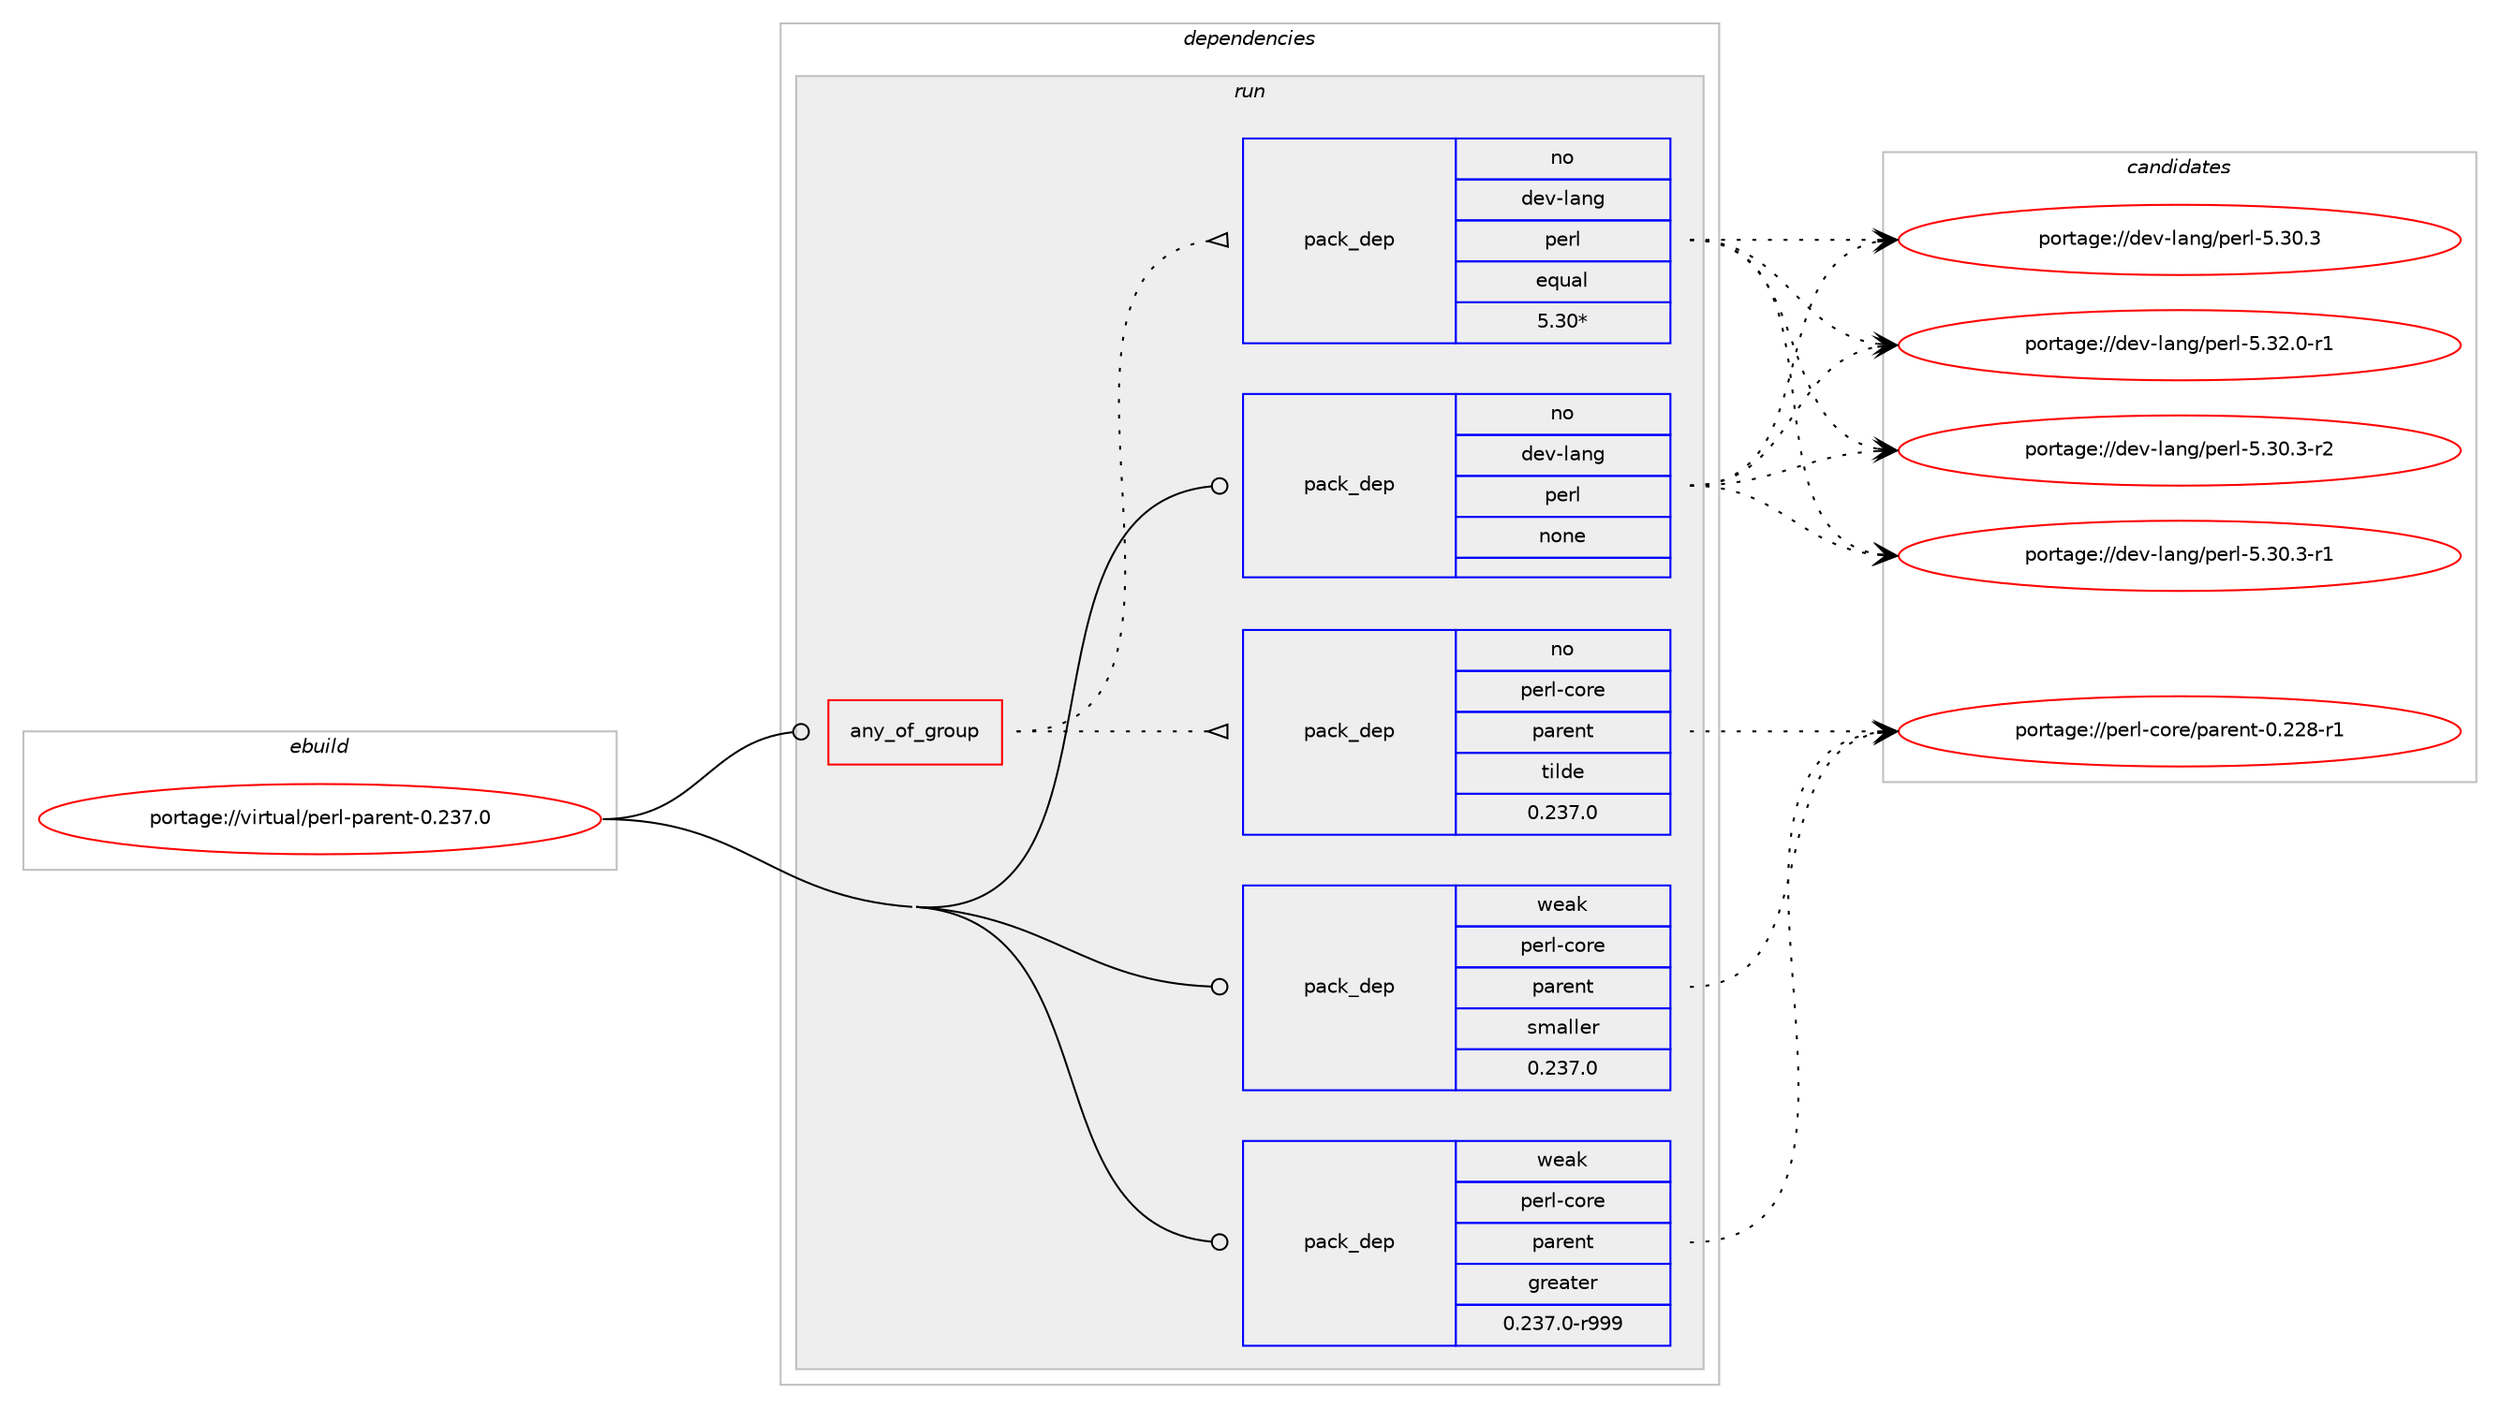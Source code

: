 digraph prolog {

# *************
# Graph options
# *************

newrank=true;
concentrate=true;
compound=true;
graph [rankdir=LR,fontname=Helvetica,fontsize=10,ranksep=1.5];#, ranksep=2.5, nodesep=0.2];
edge  [arrowhead=vee];
node  [fontname=Helvetica,fontsize=10];

# **********
# The ebuild
# **********

subgraph cluster_leftcol {
color=gray;
rank=same;
label=<<i>ebuild</i>>;
id [label="portage://virtual/perl-parent-0.237.0", color=red, width=4, href="../virtual/perl-parent-0.237.0.svg"];
}

# ****************
# The dependencies
# ****************

subgraph cluster_midcol {
color=gray;
label=<<i>dependencies</i>>;
subgraph cluster_compile {
fillcolor="#eeeeee";
style=filled;
label=<<i>compile</i>>;
}
subgraph cluster_compileandrun {
fillcolor="#eeeeee";
style=filled;
label=<<i>compile and run</i>>;
}
subgraph cluster_run {
fillcolor="#eeeeee";
style=filled;
label=<<i>run</i>>;
subgraph any25 {
dependency1286 [label=<<TABLE BORDER="0" CELLBORDER="1" CELLSPACING="0" CELLPADDING="4"><TR><TD CELLPADDING="10">any_of_group</TD></TR></TABLE>>, shape=none, color=red];subgraph pack1193 {
dependency1287 [label=<<TABLE BORDER="0" CELLBORDER="1" CELLSPACING="0" CELLPADDING="4" WIDTH="220"><TR><TD ROWSPAN="6" CELLPADDING="30">pack_dep</TD></TR><TR><TD WIDTH="110">no</TD></TR><TR><TD>dev-lang</TD></TR><TR><TD>perl</TD></TR><TR><TD>equal</TD></TR><TR><TD>5.30*</TD></TR></TABLE>>, shape=none, color=blue];
}
dependency1286:e -> dependency1287:w [weight=20,style="dotted",arrowhead="oinv"];
subgraph pack1194 {
dependency1288 [label=<<TABLE BORDER="0" CELLBORDER="1" CELLSPACING="0" CELLPADDING="4" WIDTH="220"><TR><TD ROWSPAN="6" CELLPADDING="30">pack_dep</TD></TR><TR><TD WIDTH="110">no</TD></TR><TR><TD>perl-core</TD></TR><TR><TD>parent</TD></TR><TR><TD>tilde</TD></TR><TR><TD>0.237.0</TD></TR></TABLE>>, shape=none, color=blue];
}
dependency1286:e -> dependency1288:w [weight=20,style="dotted",arrowhead="oinv"];
}
id:e -> dependency1286:w [weight=20,style="solid",arrowhead="odot"];
subgraph pack1195 {
dependency1289 [label=<<TABLE BORDER="0" CELLBORDER="1" CELLSPACING="0" CELLPADDING="4" WIDTH="220"><TR><TD ROWSPAN="6" CELLPADDING="30">pack_dep</TD></TR><TR><TD WIDTH="110">no</TD></TR><TR><TD>dev-lang</TD></TR><TR><TD>perl</TD></TR><TR><TD>none</TD></TR><TR><TD></TD></TR></TABLE>>, shape=none, color=blue];
}
id:e -> dependency1289:w [weight=20,style="solid",arrowhead="odot"];
subgraph pack1196 {
dependency1290 [label=<<TABLE BORDER="0" CELLBORDER="1" CELLSPACING="0" CELLPADDING="4" WIDTH="220"><TR><TD ROWSPAN="6" CELLPADDING="30">pack_dep</TD></TR><TR><TD WIDTH="110">weak</TD></TR><TR><TD>perl-core</TD></TR><TR><TD>parent</TD></TR><TR><TD>greater</TD></TR><TR><TD>0.237.0-r999</TD></TR></TABLE>>, shape=none, color=blue];
}
id:e -> dependency1290:w [weight=20,style="solid",arrowhead="odot"];
subgraph pack1197 {
dependency1291 [label=<<TABLE BORDER="0" CELLBORDER="1" CELLSPACING="0" CELLPADDING="4" WIDTH="220"><TR><TD ROWSPAN="6" CELLPADDING="30">pack_dep</TD></TR><TR><TD WIDTH="110">weak</TD></TR><TR><TD>perl-core</TD></TR><TR><TD>parent</TD></TR><TR><TD>smaller</TD></TR><TR><TD>0.237.0</TD></TR></TABLE>>, shape=none, color=blue];
}
id:e -> dependency1291:w [weight=20,style="solid",arrowhead="odot"];
}
}

# **************
# The candidates
# **************

subgraph cluster_choices {
rank=same;
color=gray;
label=<<i>candidates</i>>;

subgraph choice1193 {
color=black;
nodesep=1;
choice100101118451089711010347112101114108455346515046484511449 [label="portage://dev-lang/perl-5.32.0-r1", color=red, width=4,href="../dev-lang/perl-5.32.0-r1.svg"];
choice100101118451089711010347112101114108455346514846514511450 [label="portage://dev-lang/perl-5.30.3-r2", color=red, width=4,href="../dev-lang/perl-5.30.3-r2.svg"];
choice100101118451089711010347112101114108455346514846514511449 [label="portage://dev-lang/perl-5.30.3-r1", color=red, width=4,href="../dev-lang/perl-5.30.3-r1.svg"];
choice10010111845108971101034711210111410845534651484651 [label="portage://dev-lang/perl-5.30.3", color=red, width=4,href="../dev-lang/perl-5.30.3.svg"];
dependency1287:e -> choice100101118451089711010347112101114108455346515046484511449:w [style=dotted,weight="100"];
dependency1287:e -> choice100101118451089711010347112101114108455346514846514511450:w [style=dotted,weight="100"];
dependency1287:e -> choice100101118451089711010347112101114108455346514846514511449:w [style=dotted,weight="100"];
dependency1287:e -> choice10010111845108971101034711210111410845534651484651:w [style=dotted,weight="100"];
}
subgraph choice1194 {
color=black;
nodesep=1;
choice112101114108459911111410147112971141011101164548465050564511449 [label="portage://perl-core/parent-0.228-r1", color=red, width=4,href="../perl-core/parent-0.228-r1.svg"];
dependency1288:e -> choice112101114108459911111410147112971141011101164548465050564511449:w [style=dotted,weight="100"];
}
subgraph choice1195 {
color=black;
nodesep=1;
choice100101118451089711010347112101114108455346515046484511449 [label="portage://dev-lang/perl-5.32.0-r1", color=red, width=4,href="../dev-lang/perl-5.32.0-r1.svg"];
choice100101118451089711010347112101114108455346514846514511450 [label="portage://dev-lang/perl-5.30.3-r2", color=red, width=4,href="../dev-lang/perl-5.30.3-r2.svg"];
choice100101118451089711010347112101114108455346514846514511449 [label="portage://dev-lang/perl-5.30.3-r1", color=red, width=4,href="../dev-lang/perl-5.30.3-r1.svg"];
choice10010111845108971101034711210111410845534651484651 [label="portage://dev-lang/perl-5.30.3", color=red, width=4,href="../dev-lang/perl-5.30.3.svg"];
dependency1289:e -> choice100101118451089711010347112101114108455346515046484511449:w [style=dotted,weight="100"];
dependency1289:e -> choice100101118451089711010347112101114108455346514846514511450:w [style=dotted,weight="100"];
dependency1289:e -> choice100101118451089711010347112101114108455346514846514511449:w [style=dotted,weight="100"];
dependency1289:e -> choice10010111845108971101034711210111410845534651484651:w [style=dotted,weight="100"];
}
subgraph choice1196 {
color=black;
nodesep=1;
choice112101114108459911111410147112971141011101164548465050564511449 [label="portage://perl-core/parent-0.228-r1", color=red, width=4,href="../perl-core/parent-0.228-r1.svg"];
dependency1290:e -> choice112101114108459911111410147112971141011101164548465050564511449:w [style=dotted,weight="100"];
}
subgraph choice1197 {
color=black;
nodesep=1;
choice112101114108459911111410147112971141011101164548465050564511449 [label="portage://perl-core/parent-0.228-r1", color=red, width=4,href="../perl-core/parent-0.228-r1.svg"];
dependency1291:e -> choice112101114108459911111410147112971141011101164548465050564511449:w [style=dotted,weight="100"];
}
}

}
